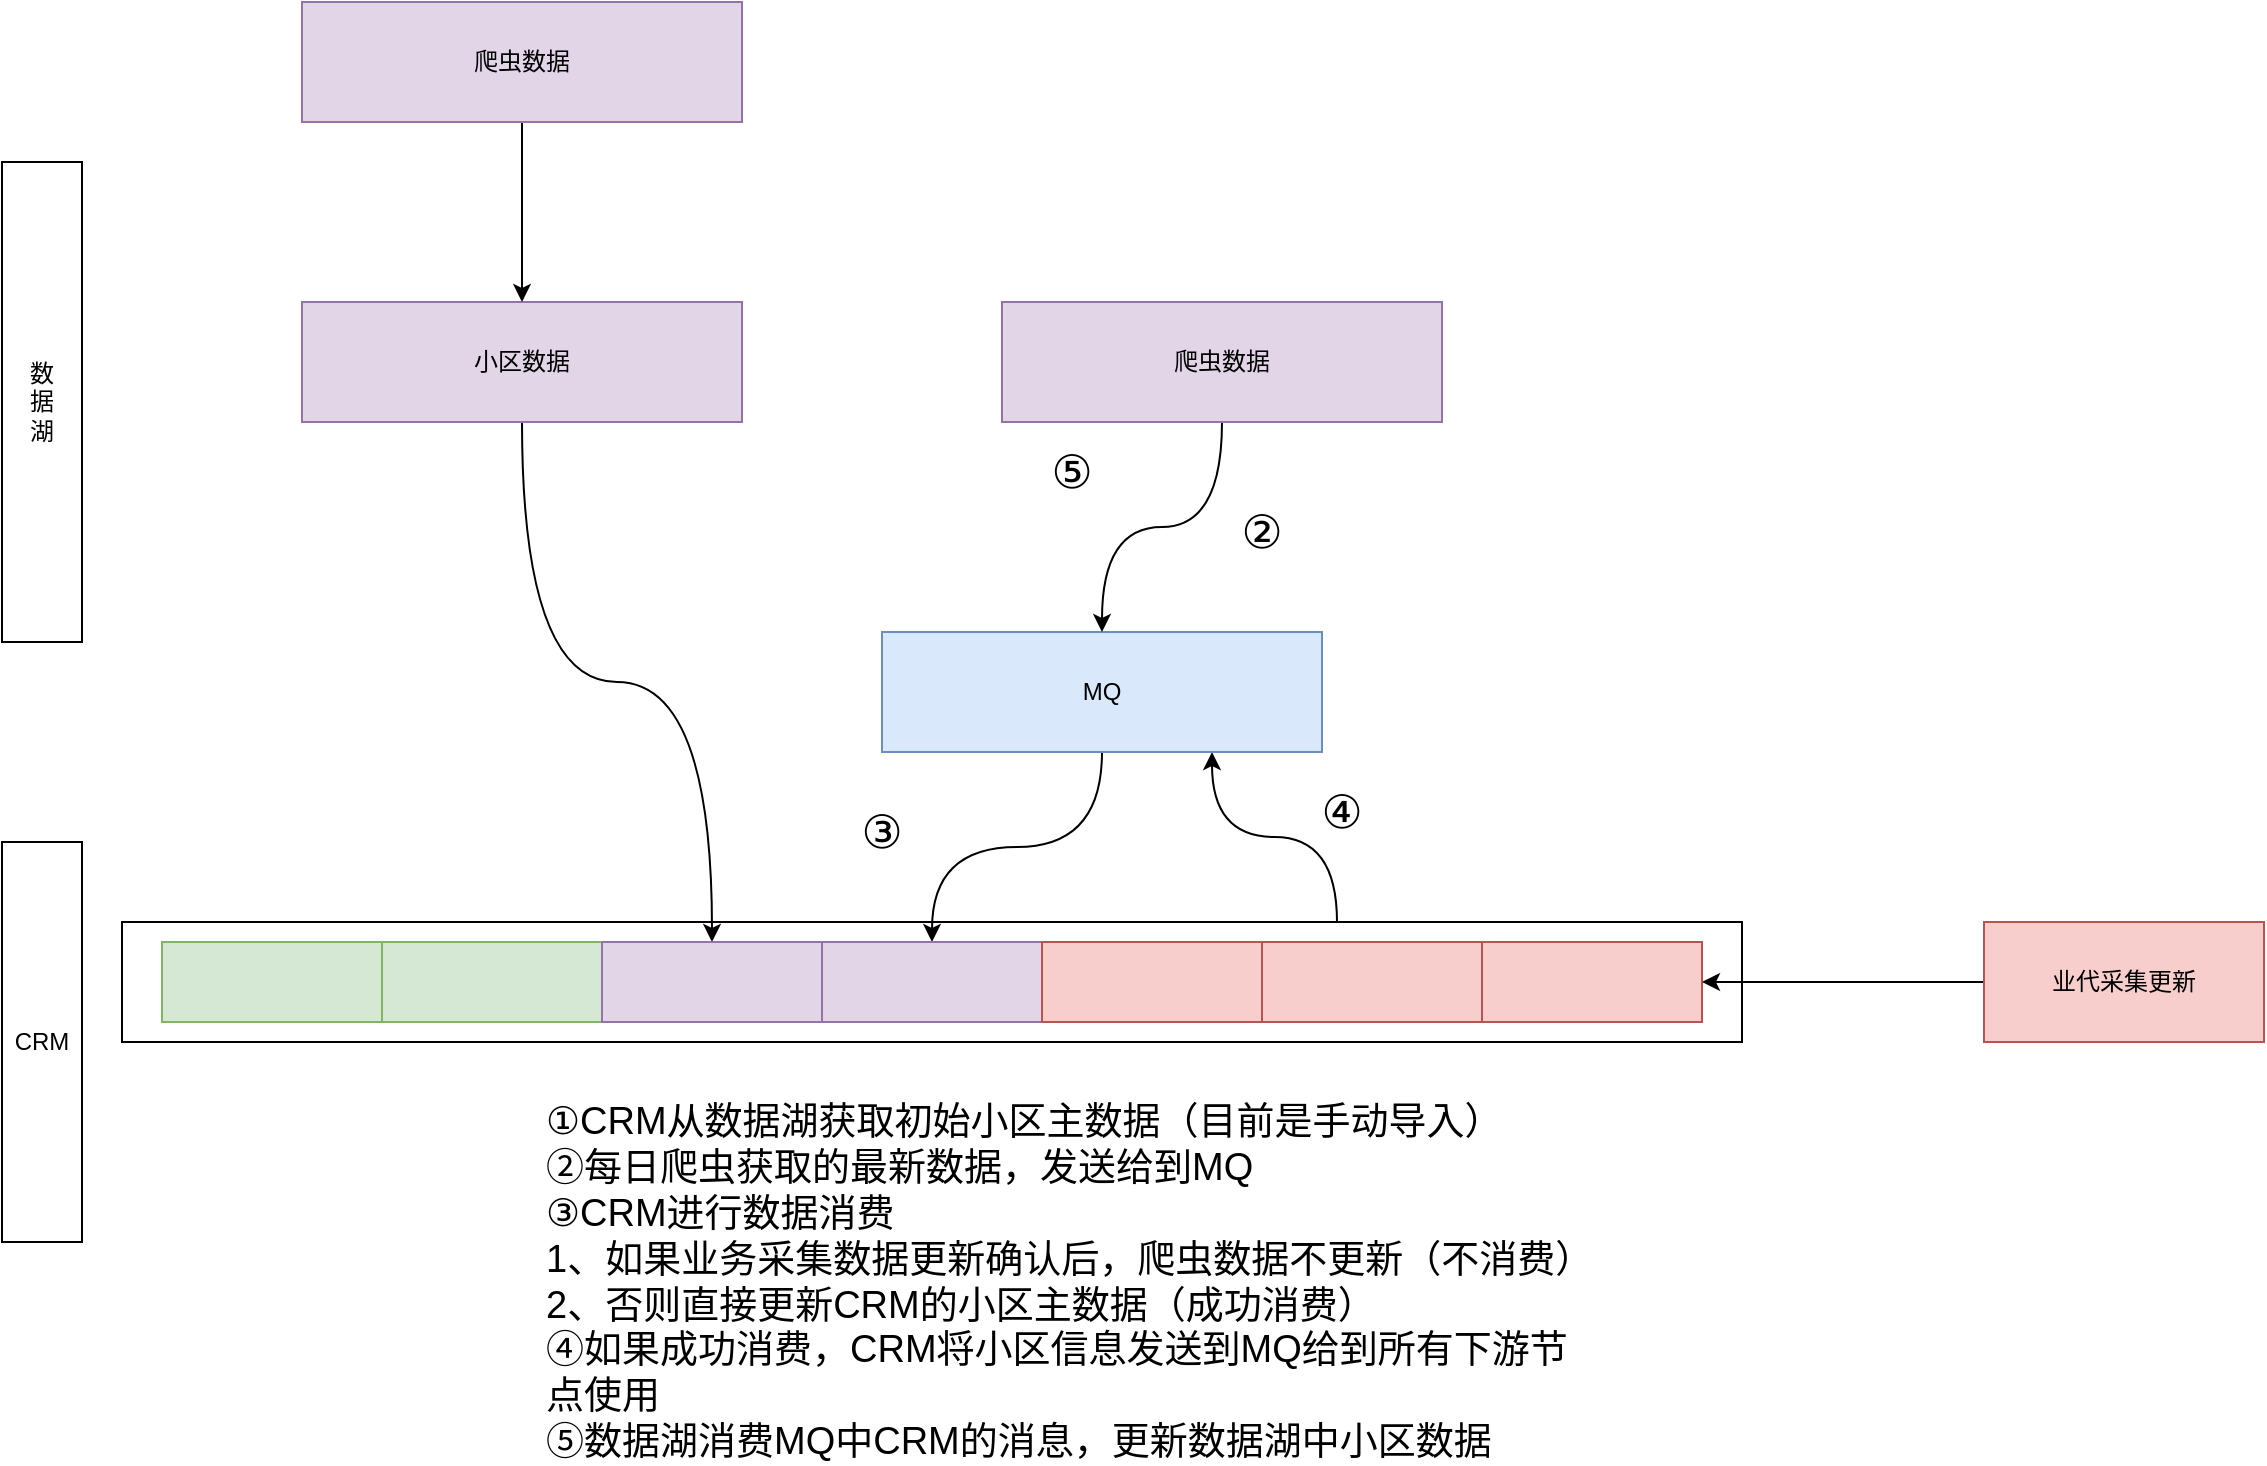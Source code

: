 <mxfile version="24.3.1" type="github">
  <diagram name="第 1 页" id="KoirpwdGwKU8YXgYJDYQ">
    <mxGraphModel dx="1339" dy="1994" grid="1" gridSize="10" guides="1" tooltips="1" connect="1" arrows="1" fold="1" page="1" pageScale="1" pageWidth="827" pageHeight="1169" math="0" shadow="0">
      <root>
        <mxCell id="0" />
        <mxCell id="1" parent="0" />
        <mxCell id="y6G738EY8CUwhjNGuCuJ-33" style="edgeStyle=orthogonalEdgeStyle;curved=1;rounded=0;orthogonalLoop=1;jettySize=auto;html=1;exitX=0.75;exitY=0;exitDx=0;exitDy=0;entryX=0.75;entryY=1;entryDx=0;entryDy=0;" parent="1" source="y6G738EY8CUwhjNGuCuJ-32" target="y6G738EY8CUwhjNGuCuJ-6" edge="1">
          <mxGeometry relative="1" as="geometry" />
        </mxCell>
        <mxCell id="y6G738EY8CUwhjNGuCuJ-32" value="" style="rounded=0;whiteSpace=wrap;html=1;" parent="1" vertex="1">
          <mxGeometry x="150" y="430" width="810" height="60" as="geometry" />
        </mxCell>
        <mxCell id="y6G738EY8CUwhjNGuCuJ-23" style="edgeStyle=orthogonalEdgeStyle;curved=1;rounded=0;orthogonalLoop=1;jettySize=auto;html=1;exitX=0.5;exitY=1;exitDx=0;exitDy=0;" parent="1" source="y6G738EY8CUwhjNGuCuJ-6" target="y6G738EY8CUwhjNGuCuJ-14" edge="1">
          <mxGeometry relative="1" as="geometry" />
        </mxCell>
        <mxCell id="y6G738EY8CUwhjNGuCuJ-6" value="MQ" style="rounded=0;whiteSpace=wrap;html=1;fillColor=#dae8fc;strokeColor=#6c8ebf;" parent="1" vertex="1">
          <mxGeometry x="530" y="285" width="220" height="60" as="geometry" />
        </mxCell>
        <mxCell id="y6G738EY8CUwhjNGuCuJ-10" style="edgeStyle=orthogonalEdgeStyle;curved=1;rounded=0;orthogonalLoop=1;jettySize=auto;html=1;exitX=0.5;exitY=1;exitDx=0;exitDy=0;entryX=0.5;entryY=0;entryDx=0;entryDy=0;" parent="1" source="y6G738EY8CUwhjNGuCuJ-8" target="y6G738EY8CUwhjNGuCuJ-6" edge="1">
          <mxGeometry relative="1" as="geometry" />
        </mxCell>
        <mxCell id="y6G738EY8CUwhjNGuCuJ-8" value="爬虫数据" style="rounded=0;whiteSpace=wrap;html=1;fillColor=#e1d5e7;strokeColor=#9673a6;" parent="1" vertex="1">
          <mxGeometry x="590" y="120" width="220" height="60" as="geometry" />
        </mxCell>
        <mxCell id="y6G738EY8CUwhjNGuCuJ-27" style="edgeStyle=orthogonalEdgeStyle;curved=1;rounded=0;orthogonalLoop=1;jettySize=auto;html=1;exitX=0.5;exitY=1;exitDx=0;exitDy=0;entryX=0.5;entryY=0;entryDx=0;entryDy=0;" parent="1" source="y6G738EY8CUwhjNGuCuJ-9" target="y6G738EY8CUwhjNGuCuJ-13" edge="1">
          <mxGeometry relative="1" as="geometry" />
        </mxCell>
        <mxCell id="y6G738EY8CUwhjNGuCuJ-9" value="小区数据" style="rounded=0;whiteSpace=wrap;html=1;fillColor=#e1d5e7;strokeColor=#9673a6;" parent="1" vertex="1">
          <mxGeometry x="240" y="120" width="220" height="60" as="geometry" />
        </mxCell>
        <mxCell id="y6G738EY8CUwhjNGuCuJ-11" value="" style="rounded=0;whiteSpace=wrap;html=1;fillColor=#d5e8d4;strokeColor=#82b366;" parent="1" vertex="1">
          <mxGeometry x="170" y="440" width="110" height="40" as="geometry" />
        </mxCell>
        <mxCell id="y6G738EY8CUwhjNGuCuJ-12" value="" style="rounded=0;whiteSpace=wrap;html=1;fillColor=#d5e8d4;strokeColor=#82b366;" parent="1" vertex="1">
          <mxGeometry x="280" y="440" width="110" height="40" as="geometry" />
        </mxCell>
        <mxCell id="y6G738EY8CUwhjNGuCuJ-13" value="" style="rounded=0;whiteSpace=wrap;html=1;fillColor=#e1d5e7;strokeColor=#9673a6;" parent="1" vertex="1">
          <mxGeometry x="390" y="440" width="110" height="40" as="geometry" />
        </mxCell>
        <mxCell id="y6G738EY8CUwhjNGuCuJ-14" value="" style="rounded=0;whiteSpace=wrap;html=1;fillColor=#e1d5e7;strokeColor=#9673a6;" parent="1" vertex="1">
          <mxGeometry x="500" y="440" width="110" height="40" as="geometry" />
        </mxCell>
        <mxCell id="y6G738EY8CUwhjNGuCuJ-15" value="" style="rounded=0;whiteSpace=wrap;html=1;fillColor=#f8cecc;strokeColor=#b85450;" parent="1" vertex="1">
          <mxGeometry x="610" y="440" width="110" height="40" as="geometry" />
        </mxCell>
        <mxCell id="y6G738EY8CUwhjNGuCuJ-16" value="" style="rounded=0;whiteSpace=wrap;html=1;fillColor=#f8cecc;strokeColor=#b85450;" parent="1" vertex="1">
          <mxGeometry x="720" y="440" width="110" height="40" as="geometry" />
        </mxCell>
        <mxCell id="y6G738EY8CUwhjNGuCuJ-17" value="" style="rounded=0;whiteSpace=wrap;html=1;fillColor=#f8cecc;strokeColor=#b85450;" parent="1" vertex="1">
          <mxGeometry x="830" y="440" width="110" height="40" as="geometry" />
        </mxCell>
        <mxCell id="y6G738EY8CUwhjNGuCuJ-21" style="edgeStyle=orthogonalEdgeStyle;curved=1;rounded=0;orthogonalLoop=1;jettySize=auto;html=1;exitX=0;exitY=0.5;exitDx=0;exitDy=0;entryX=1;entryY=0.5;entryDx=0;entryDy=0;" parent="1" source="y6G738EY8CUwhjNGuCuJ-20" target="y6G738EY8CUwhjNGuCuJ-17" edge="1">
          <mxGeometry relative="1" as="geometry" />
        </mxCell>
        <mxCell id="y6G738EY8CUwhjNGuCuJ-20" value="业代采集更新" style="rounded=0;whiteSpace=wrap;html=1;fillColor=#f8cecc;strokeColor=#b85450;" parent="1" vertex="1">
          <mxGeometry x="1081" y="430" width="140" height="60" as="geometry" />
        </mxCell>
        <mxCell id="y6G738EY8CUwhjNGuCuJ-24" value="CRM" style="rounded=0;whiteSpace=wrap;html=1;" parent="1" vertex="1">
          <mxGeometry x="90" y="390" width="40" height="200" as="geometry" />
        </mxCell>
        <mxCell id="y6G738EY8CUwhjNGuCuJ-25" value="数&lt;br&gt;据&lt;br&gt;湖" style="rounded=0;whiteSpace=wrap;html=1;" parent="1" vertex="1">
          <mxGeometry x="90" y="50" width="40" height="240" as="geometry" />
        </mxCell>
        <mxCell id="y6G738EY8CUwhjNGuCuJ-28" value="&lt;font style=&quot;font-size: 19px;&quot;&gt;①CRM从数据湖获取初始小区主数据（目前是手动导入）&lt;br&gt;②每日爬虫获取的最新数据，发送给到MQ&lt;br&gt;③CRM进行数据消费&lt;br&gt;1、如果业务采集数据更新确认后，爬虫数据不更新（不消费）&lt;br&gt;&lt;/font&gt;&lt;div style=&quot;font-size: 19px;&quot;&gt;&lt;span style=&quot;background-color: initial;&quot;&gt;&lt;font style=&quot;font-size: 19px;&quot;&gt;2、否则直接更新CRM的小区主数据（成功消费）&lt;br&gt;④如果成功消费，CRM将小区信息发送到MQ给到所有下游节点使用&lt;br&gt;⑤数据湖消费MQ中CRM的消息，更新数据湖中小区数据&lt;/font&gt;&lt;/span&gt;&lt;/div&gt;" style="text;html=1;align=left;verticalAlign=middle;whiteSpace=wrap;rounded=0;" parent="1" vertex="1">
          <mxGeometry x="360" y="530" width="530" height="160" as="geometry" />
        </mxCell>
        <mxCell id="y6G738EY8CUwhjNGuCuJ-36" value="&lt;font style=&quot;font-size: 23px;&quot;&gt;②&lt;/font&gt;" style="text;html=1;align=center;verticalAlign=middle;whiteSpace=wrap;rounded=0;" parent="1" vertex="1">
          <mxGeometry x="690" y="220" width="60" height="30" as="geometry" />
        </mxCell>
        <mxCell id="y6G738EY8CUwhjNGuCuJ-38" value="&lt;font style=&quot;font-size: 23px;&quot;&gt;③&lt;/font&gt;" style="text;html=1;align=center;verticalAlign=middle;whiteSpace=wrap;rounded=0;" parent="1" vertex="1">
          <mxGeometry x="500" y="370" width="60" height="30" as="geometry" />
        </mxCell>
        <mxCell id="y6G738EY8CUwhjNGuCuJ-39" value="&lt;font style=&quot;font-size: 23px;&quot;&gt;④&lt;/font&gt;" style="text;html=1;align=center;verticalAlign=middle;whiteSpace=wrap;rounded=0;" parent="1" vertex="1">
          <mxGeometry x="730" y="360" width="60" height="30" as="geometry" />
        </mxCell>
        <mxCell id="y6G738EY8CUwhjNGuCuJ-41" value="&lt;font style=&quot;font-size: 23px;&quot;&gt;⑤&lt;/font&gt;" style="text;html=1;align=center;verticalAlign=middle;whiteSpace=wrap;rounded=0;" parent="1" vertex="1">
          <mxGeometry x="595" y="190" width="60" height="30" as="geometry" />
        </mxCell>
        <mxCell id="y6G738EY8CUwhjNGuCuJ-43" style="edgeStyle=orthogonalEdgeStyle;curved=1;rounded=0;orthogonalLoop=1;jettySize=auto;html=1;exitX=0.5;exitY=1;exitDx=0;exitDy=0;entryX=0.5;entryY=0;entryDx=0;entryDy=0;" parent="1" source="y6G738EY8CUwhjNGuCuJ-42" target="y6G738EY8CUwhjNGuCuJ-9" edge="1">
          <mxGeometry relative="1" as="geometry" />
        </mxCell>
        <mxCell id="y6G738EY8CUwhjNGuCuJ-42" value="爬虫数据" style="rounded=0;whiteSpace=wrap;html=1;fillColor=#e1d5e7;strokeColor=#9673a6;" parent="1" vertex="1">
          <mxGeometry x="240" y="-30" width="220" height="60" as="geometry" />
        </mxCell>
      </root>
    </mxGraphModel>
  </diagram>
</mxfile>
